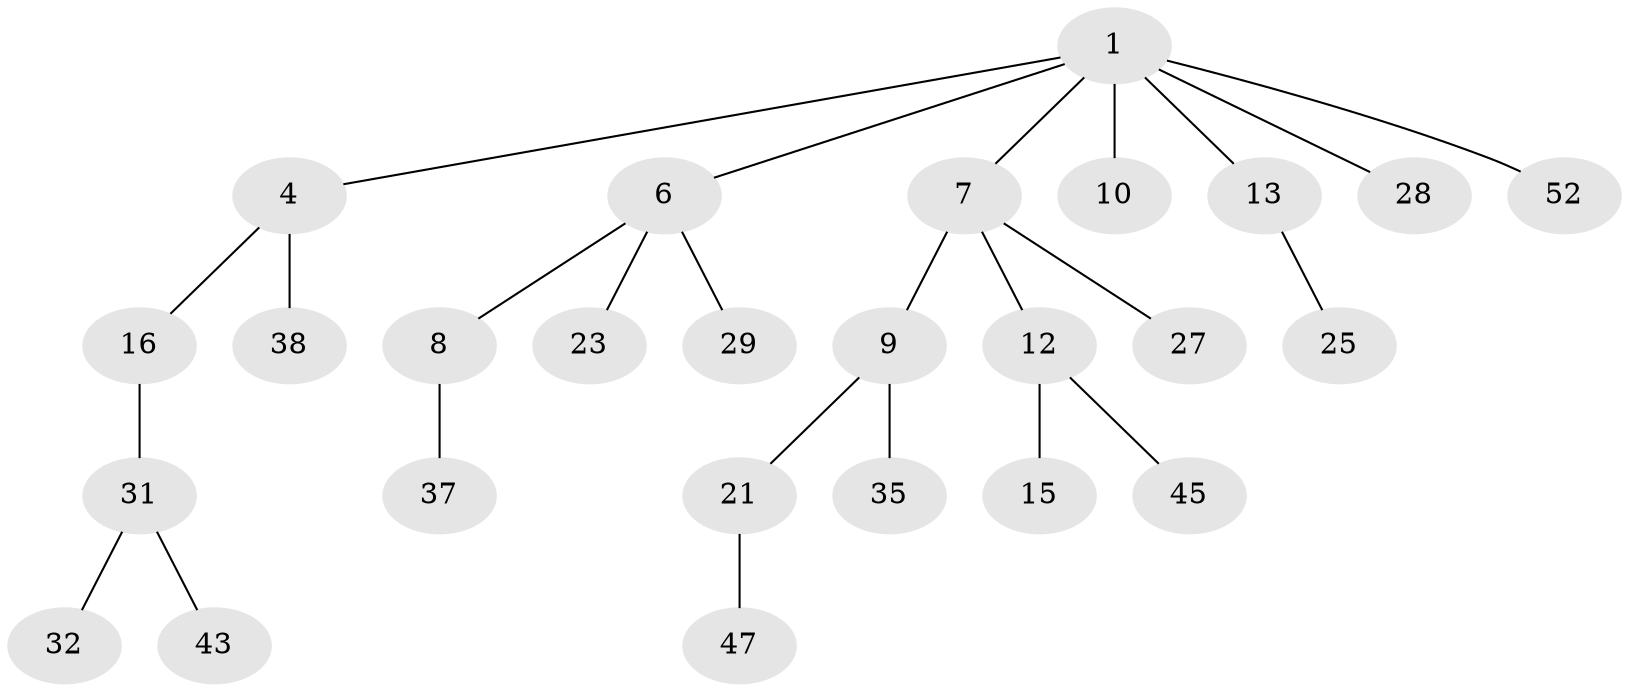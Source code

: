 // original degree distribution, {4: 0.038461538461538464, 5: 0.057692307692307696, 2: 0.34615384615384615, 3: 0.1346153846153846, 1: 0.4230769230769231}
// Generated by graph-tools (version 1.1) at 2025/15/03/09/25 04:15:35]
// undirected, 26 vertices, 25 edges
graph export_dot {
graph [start="1"]
  node [color=gray90,style=filled];
  1 [super="+2+3"];
  4 [super="+5"];
  6 [super="+24"];
  7 [super="+11"];
  8 [super="+22+14+40+20"];
  9 [super="+18+19"];
  10;
  12;
  13 [super="+17"];
  15;
  16;
  21;
  23 [super="+34"];
  25;
  27 [super="+30"];
  28 [super="+36"];
  29 [super="+44"];
  31;
  32 [super="+49"];
  35;
  37;
  38 [super="+51"];
  43 [super="+46"];
  45;
  47 [super="+48"];
  52;
  1 -- 4;
  1 -- 52;
  1 -- 6;
  1 -- 7;
  1 -- 28;
  1 -- 13;
  1 -- 10;
  4 -- 16;
  4 -- 38;
  6 -- 8;
  6 -- 23;
  6 -- 29;
  7 -- 9;
  7 -- 27;
  7 -- 12;
  8 -- 37;
  9 -- 35;
  9 -- 21;
  12 -- 15;
  12 -- 45;
  13 -- 25;
  16 -- 31;
  21 -- 47;
  31 -- 32;
  31 -- 43;
}
